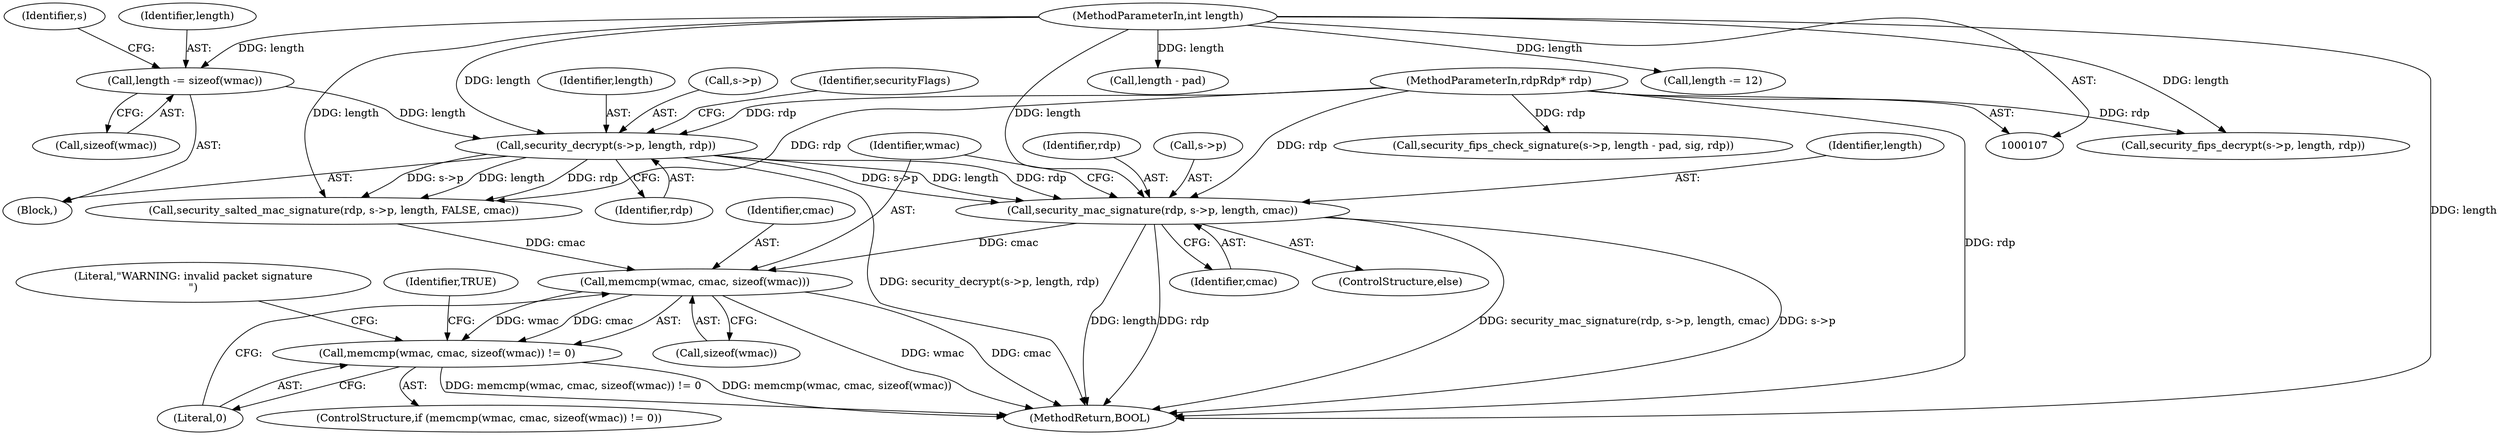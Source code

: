 digraph "0_FreeRDP_7d58aac24fe20ffaad7bd9b40c9ddf457c1b06e7@pointer" {
"1000226" [label="(Call,security_mac_signature(rdp, s->p, length, cmac))"];
"1000207" [label="(Call,security_decrypt(s->p, length, rdp))"];
"1000203" [label="(Call,length -= sizeof(wmac))"];
"1000110" [label="(MethodParameterIn,int length)"];
"1000108" [label="(MethodParameterIn,rdpRdp* rdp)"];
"1000235" [label="(Call,memcmp(wmac, cmac, sizeof(wmac)))"];
"1000234" [label="(Call,memcmp(wmac, cmac, sizeof(wmac)) != 0)"];
"1000238" [label="(Call,sizeof(wmac))"];
"1000174" [label="(Call,length - pad)"];
"1000240" [label="(Literal,0)"];
"1000205" [label="(Call,sizeof(wmac))"];
"1000233" [label="(ControlStructure,if (memcmp(wmac, cmac, sizeof(wmac)) != 0))"];
"1000152" [label="(Call,length -= 12)"];
"1000208" [label="(Call,s->p)"];
"1000226" [label="(Call,security_mac_signature(rdp, s->p, length, cmac))"];
"1000237" [label="(Identifier,cmac)"];
"1000209" [label="(Identifier,s)"];
"1000232" [label="(Identifier,cmac)"];
"1000212" [label="(Identifier,rdp)"];
"1000203" [label="(Call,length -= sizeof(wmac))"];
"1000225" [label="(ControlStructure,else)"];
"1000215" [label="(Identifier,securityFlags)"];
"1000234" [label="(Call,memcmp(wmac, cmac, sizeof(wmac)) != 0)"];
"1000228" [label="(Call,s->p)"];
"1000231" [label="(Identifier,length)"];
"1000204" [label="(Identifier,length)"];
"1000170" [label="(Call,security_fips_check_signature(s->p, length - pad, sig, rdp))"];
"1000236" [label="(Identifier,wmac)"];
"1000243" [label="(Literal,\"WARNING: invalid packet signature\n\")"];
"1000217" [label="(Call,security_salted_mac_signature(rdp, s->p, length, FALSE, cmac))"];
"1000112" [label="(Block,)"];
"1000235" [label="(Call,memcmp(wmac, cmac, sizeof(wmac)))"];
"1000211" [label="(Identifier,length)"];
"1000227" [label="(Identifier,rdp)"];
"1000245" [label="(Identifier,TRUE)"];
"1000246" [label="(MethodReturn,BOOL)"];
"1000108" [label="(MethodParameterIn,rdpRdp* rdp)"];
"1000110" [label="(MethodParameterIn,int length)"];
"1000157" [label="(Call,security_fips_decrypt(s->p, length, rdp))"];
"1000207" [label="(Call,security_decrypt(s->p, length, rdp))"];
"1000226" -> "1000225"  [label="AST: "];
"1000226" -> "1000232"  [label="CFG: "];
"1000227" -> "1000226"  [label="AST: "];
"1000228" -> "1000226"  [label="AST: "];
"1000231" -> "1000226"  [label="AST: "];
"1000232" -> "1000226"  [label="AST: "];
"1000236" -> "1000226"  [label="CFG: "];
"1000226" -> "1000246"  [label="DDG: length"];
"1000226" -> "1000246"  [label="DDG: rdp"];
"1000226" -> "1000246"  [label="DDG: security_mac_signature(rdp, s->p, length, cmac)"];
"1000226" -> "1000246"  [label="DDG: s->p"];
"1000207" -> "1000226"  [label="DDG: rdp"];
"1000207" -> "1000226"  [label="DDG: s->p"];
"1000207" -> "1000226"  [label="DDG: length"];
"1000108" -> "1000226"  [label="DDG: rdp"];
"1000110" -> "1000226"  [label="DDG: length"];
"1000226" -> "1000235"  [label="DDG: cmac"];
"1000207" -> "1000112"  [label="AST: "];
"1000207" -> "1000212"  [label="CFG: "];
"1000208" -> "1000207"  [label="AST: "];
"1000211" -> "1000207"  [label="AST: "];
"1000212" -> "1000207"  [label="AST: "];
"1000215" -> "1000207"  [label="CFG: "];
"1000207" -> "1000246"  [label="DDG: security_decrypt(s->p, length, rdp)"];
"1000203" -> "1000207"  [label="DDG: length"];
"1000110" -> "1000207"  [label="DDG: length"];
"1000108" -> "1000207"  [label="DDG: rdp"];
"1000207" -> "1000217"  [label="DDG: rdp"];
"1000207" -> "1000217"  [label="DDG: s->p"];
"1000207" -> "1000217"  [label="DDG: length"];
"1000203" -> "1000112"  [label="AST: "];
"1000203" -> "1000205"  [label="CFG: "];
"1000204" -> "1000203"  [label="AST: "];
"1000205" -> "1000203"  [label="AST: "];
"1000209" -> "1000203"  [label="CFG: "];
"1000110" -> "1000203"  [label="DDG: length"];
"1000110" -> "1000107"  [label="AST: "];
"1000110" -> "1000246"  [label="DDG: length"];
"1000110" -> "1000152"  [label="DDG: length"];
"1000110" -> "1000157"  [label="DDG: length"];
"1000110" -> "1000174"  [label="DDG: length"];
"1000110" -> "1000217"  [label="DDG: length"];
"1000108" -> "1000107"  [label="AST: "];
"1000108" -> "1000246"  [label="DDG: rdp"];
"1000108" -> "1000157"  [label="DDG: rdp"];
"1000108" -> "1000170"  [label="DDG: rdp"];
"1000108" -> "1000217"  [label="DDG: rdp"];
"1000235" -> "1000234"  [label="AST: "];
"1000235" -> "1000238"  [label="CFG: "];
"1000236" -> "1000235"  [label="AST: "];
"1000237" -> "1000235"  [label="AST: "];
"1000238" -> "1000235"  [label="AST: "];
"1000240" -> "1000235"  [label="CFG: "];
"1000235" -> "1000246"  [label="DDG: wmac"];
"1000235" -> "1000246"  [label="DDG: cmac"];
"1000235" -> "1000234"  [label="DDG: wmac"];
"1000235" -> "1000234"  [label="DDG: cmac"];
"1000217" -> "1000235"  [label="DDG: cmac"];
"1000234" -> "1000233"  [label="AST: "];
"1000234" -> "1000240"  [label="CFG: "];
"1000240" -> "1000234"  [label="AST: "];
"1000243" -> "1000234"  [label="CFG: "];
"1000245" -> "1000234"  [label="CFG: "];
"1000234" -> "1000246"  [label="DDG: memcmp(wmac, cmac, sizeof(wmac))"];
"1000234" -> "1000246"  [label="DDG: memcmp(wmac, cmac, sizeof(wmac)) != 0"];
}
